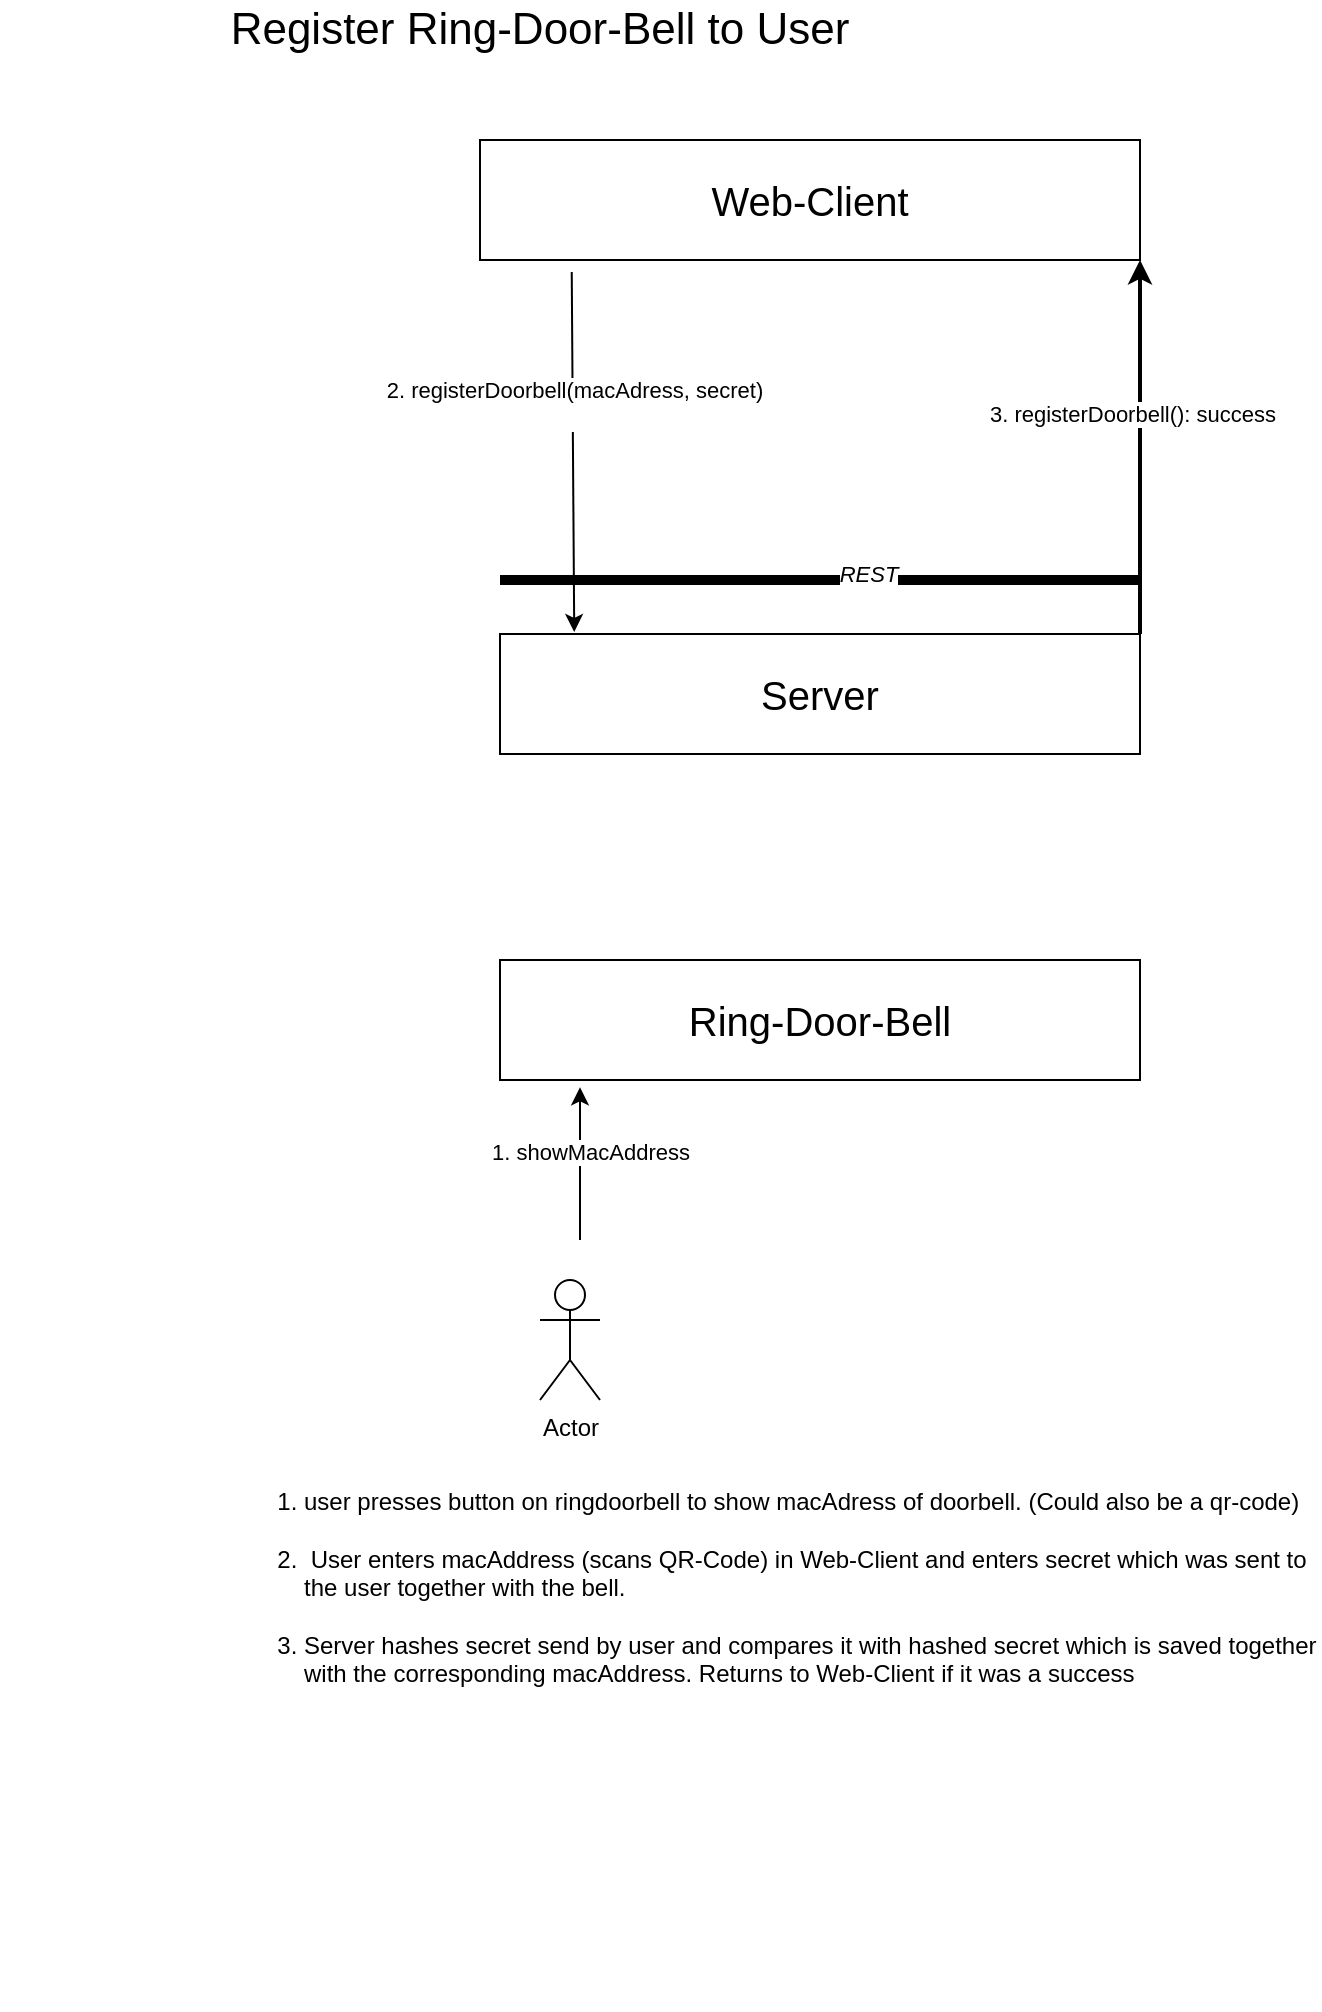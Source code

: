 <mxfile version="24.3.1" type="device">
  <diagram name="Page-1" id="Q3mBGWrwZ0WqKtqV44Mk">
    <mxGraphModel dx="1173" dy="814" grid="1" gridSize="10" guides="1" tooltips="1" connect="1" arrows="1" fold="1" page="1" pageScale="1" pageWidth="850" pageHeight="1100" math="0" shadow="0">
      <root>
        <mxCell id="0" />
        <mxCell id="1" parent="0" />
        <mxCell id="oD_Yi28MRMcOgQZIaKZo-1" value="&lt;font style=&quot;font-size: 20px;&quot;&gt;Server&lt;/font&gt;" style="rounded=0;whiteSpace=wrap;html=1;" parent="1" vertex="1">
          <mxGeometry x="280" y="397" width="320" height="60" as="geometry" />
        </mxCell>
        <mxCell id="oD_Yi28MRMcOgQZIaKZo-2" value="&lt;font style=&quot;font-size: 20px;&quot;&gt;Web-Client&lt;/font&gt;" style="rounded=0;whiteSpace=wrap;html=1;" parent="1" vertex="1">
          <mxGeometry x="270" y="150" width="330" height="60" as="geometry" />
        </mxCell>
        <mxCell id="oD_Yi28MRMcOgQZIaKZo-3" value="&lt;font style=&quot;font-size: 20px;&quot;&gt;Ring-Door-Bell&lt;/font&gt;" style="rounded=0;whiteSpace=wrap;html=1;" parent="1" vertex="1">
          <mxGeometry x="280" y="560" width="320" height="60" as="geometry" />
        </mxCell>
        <mxCell id="oD_Yi28MRMcOgQZIaKZo-4" value="&lt;font style=&quot;font-size: 22px;&quot;&gt;Register Ring-Door-Bell to User&lt;/font&gt; " style="text;html=1;align=center;verticalAlign=middle;whiteSpace=wrap;rounded=0;" parent="1" vertex="1">
          <mxGeometry x="30" y="80" width="540" height="30" as="geometry" />
        </mxCell>
        <mxCell id="oD_Yi28MRMcOgQZIaKZo-10" value="" style="endArrow=classic;html=1;rounded=0;entryX=0.116;entryY=-0.017;entryDx=0;entryDy=0;exitX=0.139;exitY=1.1;exitDx=0;exitDy=0;exitPerimeter=0;entryPerimeter=0;" parent="1" source="oD_Yi28MRMcOgQZIaKZo-2" target="oD_Yi28MRMcOgQZIaKZo-1" edge="1">
          <mxGeometry width="50" height="50" relative="1" as="geometry">
            <mxPoint x="190" y="240" as="sourcePoint" />
            <mxPoint x="450" y="440" as="targetPoint" />
          </mxGeometry>
        </mxCell>
        <mxCell id="oD_Yi28MRMcOgQZIaKZo-11" value="&lt;div&gt;2. registerDoorbell(macAdress, secret)&lt;/div&gt;&lt;div&gt;&lt;br&gt;&lt;/div&gt;" style="edgeLabel;html=1;align=center;verticalAlign=middle;resizable=0;points=[];" parent="oD_Yi28MRMcOgQZIaKZo-10" vertex="1" connectable="0">
          <mxGeometry x="-0.274" relative="1" as="geometry">
            <mxPoint as="offset" />
          </mxGeometry>
        </mxCell>
        <mxCell id="oD_Yi28MRMcOgQZIaKZo-19" value="" style="endArrow=none;html=1;rounded=0;strokeWidth=5;" parent="1" edge="1">
          <mxGeometry width="50" height="50" relative="1" as="geometry">
            <mxPoint x="280" y="370" as="sourcePoint" />
            <mxPoint x="600" y="370" as="targetPoint" />
          </mxGeometry>
        </mxCell>
        <mxCell id="oD_Yi28MRMcOgQZIaKZo-20" value="&lt;i&gt;REST&lt;/i&gt;" style="edgeLabel;html=1;align=center;verticalAlign=middle;resizable=0;points=[];" parent="oD_Yi28MRMcOgQZIaKZo-19" vertex="1" connectable="0">
          <mxGeometry x="0.15" y="3" relative="1" as="geometry">
            <mxPoint as="offset" />
          </mxGeometry>
        </mxCell>
        <mxCell id="oD_Yi28MRMcOgQZIaKZo-27" value="" style="endArrow=classic;html=1;rounded=0;entryX=1;entryY=1;entryDx=0;entryDy=0;exitX=1;exitY=0;exitDx=0;exitDy=0;strokeWidth=2;" parent="1" source="oD_Yi28MRMcOgQZIaKZo-1" target="oD_Yi28MRMcOgQZIaKZo-2" edge="1">
          <mxGeometry width="50" height="50" relative="1" as="geometry">
            <mxPoint x="600" y="360" as="sourcePoint" />
            <mxPoint x="450" y="440" as="targetPoint" />
          </mxGeometry>
        </mxCell>
        <mxCell id="oD_Yi28MRMcOgQZIaKZo-28" value="3. registerDoorbell(): success" style="edgeLabel;html=1;align=center;verticalAlign=middle;resizable=0;points=[];" parent="oD_Yi28MRMcOgQZIaKZo-27" vertex="1" connectable="0">
          <mxGeometry x="0.176" y="4" relative="1" as="geometry">
            <mxPoint as="offset" />
          </mxGeometry>
        </mxCell>
        <mxCell id="oD_Yi28MRMcOgQZIaKZo-29" value="&lt;ol&gt;&lt;li&gt;user presses button on ringdoorbell to show macAdress of doorbell. (Could also be a qr-code)&lt;br&gt;&lt;br&gt;&lt;/li&gt;&lt;li&gt;&amp;nbsp;User enters macAddress (scans QR-Code) in Web-Client and enters secret which was sent to the user together with the bell.&lt;br&gt;&lt;br&gt;&lt;/li&gt;&lt;li&gt;Server hashes secret send by user and compares it with hashed secret which is saved together with the corresponding macAddress. Returns to Web-Client if it was a success&lt;br&gt;&lt;br&gt;&lt;/li&gt;&lt;/ol&gt;&lt;div&gt;&lt;br&gt;&lt;/div&gt;" style="text;html=1;align=left;verticalAlign=top;whiteSpace=wrap;rounded=0;" parent="1" vertex="1">
          <mxGeometry x="140" y="805" width="550" height="280" as="geometry" />
        </mxCell>
        <mxCell id="5q31W0fazKcYKmvmHG8t-1" value="Actor" style="shape=umlActor;verticalLabelPosition=bottom;verticalAlign=top;html=1;outlineConnect=0;" vertex="1" parent="1">
          <mxGeometry x="300" y="720" width="30" height="60" as="geometry" />
        </mxCell>
        <mxCell id="5q31W0fazKcYKmvmHG8t-2" value="" style="endArrow=classic;html=1;rounded=0;entryX=0.125;entryY=1.061;entryDx=0;entryDy=0;entryPerimeter=0;" edge="1" parent="1" target="oD_Yi28MRMcOgQZIaKZo-3">
          <mxGeometry width="50" height="50" relative="1" as="geometry">
            <mxPoint x="320" y="700" as="sourcePoint" />
            <mxPoint x="420" y="550" as="targetPoint" />
          </mxGeometry>
        </mxCell>
        <mxCell id="5q31W0fazKcYKmvmHG8t-3" value="1. showMacAddress" style="edgeLabel;html=1;align=center;verticalAlign=middle;resizable=0;points=[];" vertex="1" connectable="0" parent="5q31W0fazKcYKmvmHG8t-2">
          <mxGeometry x="0.168" y="-5" relative="1" as="geometry">
            <mxPoint as="offset" />
          </mxGeometry>
        </mxCell>
      </root>
    </mxGraphModel>
  </diagram>
</mxfile>
